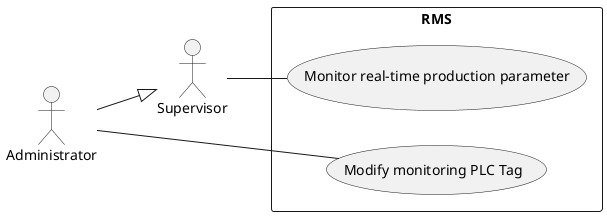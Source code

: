 @startuml
left to right direction
actor "Supervisor" as m
actor "Administrator" as a

rectangle RMS {
 (Monitor real-time production parameter) as mp
 (Modify monitoring PLC Tag) as mm
}

m -- mp
a --|> m
a -- mm

@enduml